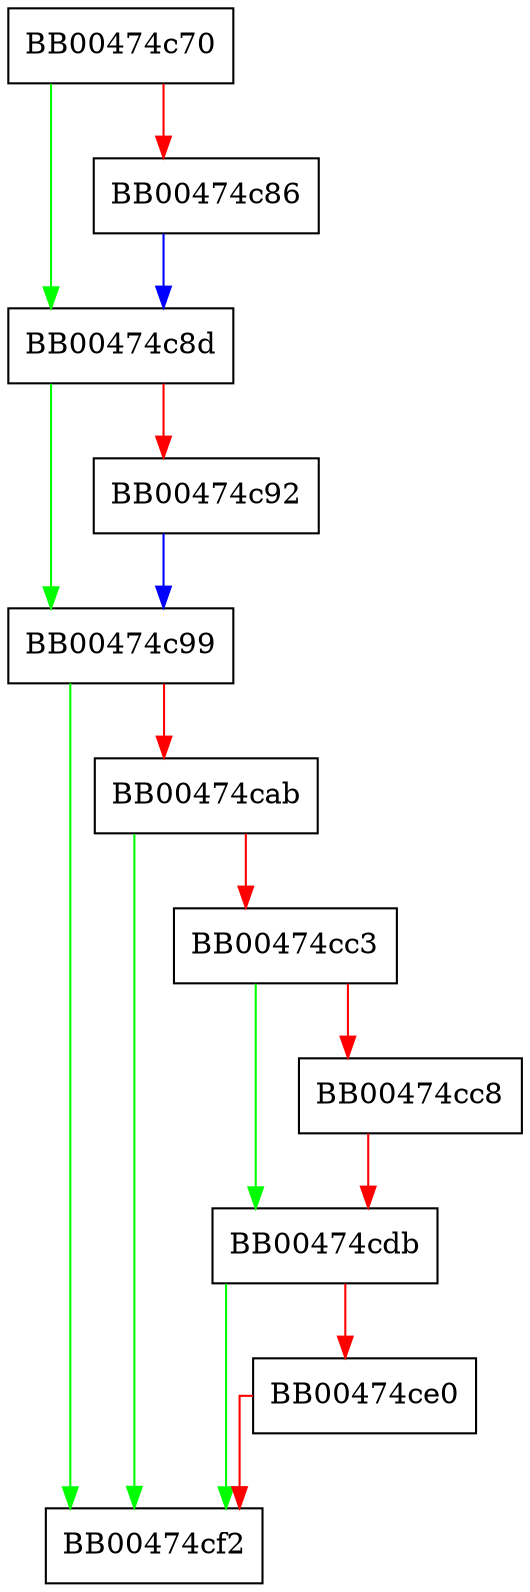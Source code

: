 digraph get_sock_info_address {
  node [shape="box"];
  graph [splines=ortho];
  BB00474c70 -> BB00474c8d [color="green"];
  BB00474c70 -> BB00474c86 [color="red"];
  BB00474c86 -> BB00474c8d [color="blue"];
  BB00474c8d -> BB00474c99 [color="green"];
  BB00474c8d -> BB00474c92 [color="red"];
  BB00474c92 -> BB00474c99 [color="blue"];
  BB00474c99 -> BB00474cf2 [color="green"];
  BB00474c99 -> BB00474cab [color="red"];
  BB00474cab -> BB00474cf2 [color="green"];
  BB00474cab -> BB00474cc3 [color="red"];
  BB00474cc3 -> BB00474cdb [color="green"];
  BB00474cc3 -> BB00474cc8 [color="red"];
  BB00474cc8 -> BB00474cdb [color="red"];
  BB00474cdb -> BB00474cf2 [color="green"];
  BB00474cdb -> BB00474ce0 [color="red"];
  BB00474ce0 -> BB00474cf2 [color="red"];
}
